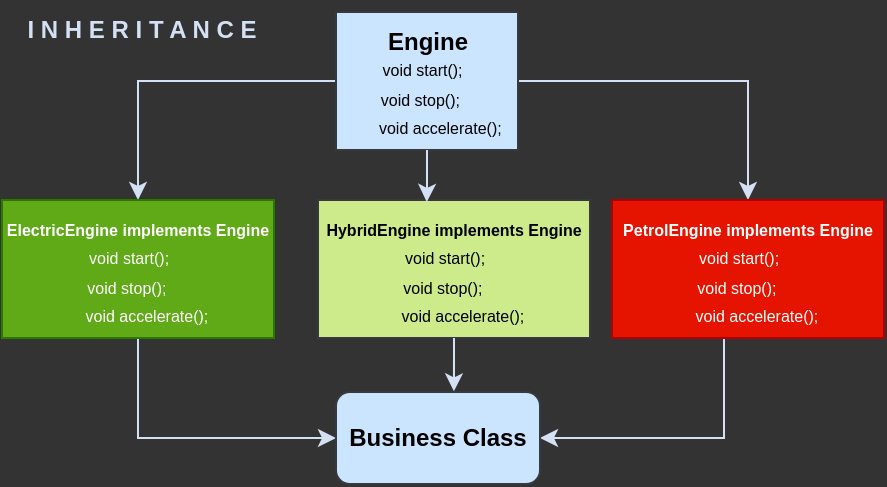 <mxfile version="28.0.6">
  <diagram name="Page-1" id="94bXOTS2WWCiqByaz2MC">
    <mxGraphModel dx="524" dy="278" grid="0" gridSize="10" guides="1" tooltips="1" connect="1" arrows="1" fold="1" page="1" pageScale="1" pageWidth="480" pageHeight="270" background="#333333" math="0" shadow="0">
      <root>
        <mxCell id="0" />
        <mxCell id="1" parent="0" />
        <mxCell id="A6wWkIlvrUM8H3mJnrMB-10" style="edgeStyle=orthogonalEdgeStyle;rounded=0;orthogonalLoop=1;jettySize=auto;html=1;entryX=0.5;entryY=0;entryDx=0;entryDy=0;strokeColor=#D4E1F5;fillColor=#cdeb8b;" edge="1" parent="1" source="A6wWkIlvrUM8H3mJnrMB-3" target="A6wWkIlvrUM8H3mJnrMB-5">
          <mxGeometry relative="1" as="geometry" />
        </mxCell>
        <mxCell id="A6wWkIlvrUM8H3mJnrMB-12" style="edgeStyle=orthogonalEdgeStyle;rounded=0;orthogonalLoop=1;jettySize=auto;html=1;strokeColor=#D4E1F5;" edge="1" parent="1" source="A6wWkIlvrUM8H3mJnrMB-3" target="A6wWkIlvrUM8H3mJnrMB-8">
          <mxGeometry relative="1" as="geometry" />
        </mxCell>
        <mxCell id="A6wWkIlvrUM8H3mJnrMB-3" value="&lt;div&gt;&lt;font style=&quot;font-size: 8px;&quot;&gt;&lt;br&gt;&amp;nbsp; &amp;nbsp; &amp;nbsp; &amp;nbsp; void start();&amp;nbsp; &amp;nbsp; &amp;nbsp; &amp;nbsp; &amp;nbsp;&amp;nbsp;&lt;/font&gt;&lt;/div&gt;&lt;div&gt;&lt;font style=&quot;font-size: 8px;&quot;&gt;&amp;nbsp; &amp;nbsp; &amp;nbsp; &amp;nbsp; &amp;nbsp;void stop();&amp;nbsp; &amp;nbsp; &amp;nbsp; &amp;nbsp; &amp;nbsp; &amp;nbsp;&amp;nbsp;&lt;br&gt;&lt;/font&gt;&lt;span style=&quot;font-size: 8px; background-color: transparent; color: light-dark(rgb(0, 0, 0), rgb(255, 255, 255));&quot;&gt;&amp;nbsp; &amp;nbsp; &amp;nbsp; void accelerate();&lt;/span&gt;&lt;/div&gt;" style="rounded=0;whiteSpace=wrap;html=1;fillColor=#cce5ff;strokeColor=#36393d;" vertex="1" parent="1">
          <mxGeometry x="199" y="21" width="91" height="69" as="geometry" />
        </mxCell>
        <mxCell id="A6wWkIlvrUM8H3mJnrMB-4" value="&lt;b&gt;&lt;font style=&quot;color: rgb(0, 0, 0);&quot;&gt;&amp;nbsp; Engine&amp;nbsp;&amp;nbsp;&lt;/font&gt;&lt;/b&gt;" style="text;html=1;align=center;verticalAlign=middle;whiteSpace=wrap;rounded=0;" vertex="1" parent="1">
          <mxGeometry x="189.5" y="21" width="110" height="30" as="geometry" />
        </mxCell>
        <mxCell id="A6wWkIlvrUM8H3mJnrMB-14" style="edgeStyle=orthogonalEdgeStyle;rounded=0;orthogonalLoop=1;jettySize=auto;html=1;strokeColor=#D4E1F5;" edge="1" parent="1" source="A6wWkIlvrUM8H3mJnrMB-5" target="A6wWkIlvrUM8H3mJnrMB-9">
          <mxGeometry relative="1" as="geometry">
            <Array as="points">
              <mxPoint x="100" y="234" />
            </Array>
          </mxGeometry>
        </mxCell>
        <mxCell id="A6wWkIlvrUM8H3mJnrMB-5" value="&lt;div&gt;&lt;font style=&quot;font-size: 8px; color: rgb(255, 255, 255);&quot;&gt;&lt;b&gt;ElectricEngine implements Engine&lt;/b&gt;&lt;br&gt;&amp;nbsp; &amp;nbsp; &amp;nbsp; &amp;nbsp; void start();&amp;nbsp; &amp;nbsp; &amp;nbsp; &amp;nbsp; &amp;nbsp; &amp;nbsp;&amp;nbsp;&lt;/font&gt;&lt;/div&gt;&lt;div&gt;&lt;font style=&quot;color: rgb(255, 255, 255);&quot;&gt;&lt;font style=&quot;font-size: 8px;&quot;&gt;&amp;nbsp; &amp;nbsp; &amp;nbsp; &amp;nbsp; &amp;nbsp;void stop();&amp;nbsp; &amp;nbsp; &amp;nbsp; &amp;nbsp; &amp;nbsp; &amp;nbsp; &amp;nbsp;&amp;nbsp;&lt;br&gt;&lt;/font&gt;&lt;span style=&quot;font-size: 8px; background-color: transparent;&quot;&gt;&amp;nbsp; &amp;nbsp; &amp;nbsp; void accelerate();&amp;nbsp;&amp;nbsp;&lt;/span&gt;&lt;/font&gt;&lt;/div&gt;" style="rounded=0;whiteSpace=wrap;html=1;fillColor=#60a917;strokeColor=#2D7600;fontColor=#ffffff;" vertex="1" parent="1">
          <mxGeometry x="32" y="115" width="136" height="69" as="geometry" />
        </mxCell>
        <mxCell id="A6wWkIlvrUM8H3mJnrMB-7" value="&lt;div&gt;&lt;font style=&quot;font-size: 8px; color: rgb(0, 0, 0);&quot;&gt;&lt;b style=&quot;&quot;&gt;HybridEngine implements Engine&lt;/b&gt;&lt;br&gt;&amp;nbsp; &amp;nbsp; &amp;nbsp; &amp;nbsp; void start();&amp;nbsp; &amp;nbsp; &amp;nbsp; &amp;nbsp; &amp;nbsp; &amp;nbsp;&amp;nbsp;&lt;/font&gt;&lt;/div&gt;&lt;div&gt;&lt;font&gt;&lt;font style=&quot;font-size: 8px; color: rgb(0, 0, 0);&quot;&gt;&amp;nbsp; &amp;nbsp; &amp;nbsp; &amp;nbsp; &amp;nbsp;void stop();&amp;nbsp; &amp;nbsp; &amp;nbsp; &amp;nbsp; &amp;nbsp; &amp;nbsp; &amp;nbsp;&amp;nbsp;&lt;br&gt;&lt;/font&gt;&lt;span style=&quot;font-size: 8px; background-color: transparent;&quot;&gt;&lt;font style=&quot;color: rgb(0, 0, 0);&quot;&gt;&amp;nbsp; &amp;nbsp; &amp;nbsp; void accelerate();&amp;nbsp;&amp;nbsp;&lt;/font&gt;&lt;/span&gt;&lt;/font&gt;&lt;/div&gt;" style="rounded=0;whiteSpace=wrap;html=1;fillColor=#cdeb8b;strokeColor=#36393d;" vertex="1" parent="1">
          <mxGeometry x="190" y="115" width="136" height="69" as="geometry" />
        </mxCell>
        <mxCell id="A6wWkIlvrUM8H3mJnrMB-18" style="edgeStyle=orthogonalEdgeStyle;rounded=0;orthogonalLoop=1;jettySize=auto;html=1;entryX=1;entryY=0.5;entryDx=0;entryDy=0;strokeColor=#D4E1F5;" edge="1" parent="1" source="A6wWkIlvrUM8H3mJnrMB-8" target="A6wWkIlvrUM8H3mJnrMB-9">
          <mxGeometry relative="1" as="geometry">
            <Array as="points">
              <mxPoint x="393" y="234" />
            </Array>
          </mxGeometry>
        </mxCell>
        <mxCell id="A6wWkIlvrUM8H3mJnrMB-8" value="&lt;div&gt;&lt;font style=&quot;font-size: 8px; color: rgb(255, 255, 255);&quot;&gt;&lt;b&gt;PetrolEngine implements Engine&lt;/b&gt;&lt;br&gt;&amp;nbsp; &amp;nbsp; &amp;nbsp; &amp;nbsp; void start();&amp;nbsp; &amp;nbsp; &amp;nbsp; &amp;nbsp; &amp;nbsp; &amp;nbsp;&amp;nbsp;&lt;/font&gt;&lt;/div&gt;&lt;div&gt;&lt;font style=&quot;color: rgb(255, 255, 255);&quot;&gt;&lt;font style=&quot;font-size: 8px;&quot;&gt;&amp;nbsp; &amp;nbsp; &amp;nbsp; &amp;nbsp; &amp;nbsp;void stop();&amp;nbsp; &amp;nbsp; &amp;nbsp; &amp;nbsp; &amp;nbsp; &amp;nbsp; &amp;nbsp;&amp;nbsp;&lt;br&gt;&lt;/font&gt;&lt;span style=&quot;font-size: 8px; background-color: transparent;&quot;&gt;&amp;nbsp; &amp;nbsp; &amp;nbsp; void accelerate();&amp;nbsp;&amp;nbsp;&lt;/span&gt;&lt;/font&gt;&lt;/div&gt;" style="rounded=0;whiteSpace=wrap;html=1;fillColor=#e51400;strokeColor=#B20000;fontColor=#ffffff;" vertex="1" parent="1">
          <mxGeometry x="337" y="115" width="136" height="69" as="geometry" />
        </mxCell>
        <mxCell id="A6wWkIlvrUM8H3mJnrMB-9" value="&lt;b&gt;Business Class&lt;/b&gt;" style="rounded=1;whiteSpace=wrap;html=1;fillColor=#cce5ff;strokeColor=#36393d;" vertex="1" parent="1">
          <mxGeometry x="199" y="211" width="102" height="46" as="geometry" />
        </mxCell>
        <mxCell id="A6wWkIlvrUM8H3mJnrMB-11" style="edgeStyle=orthogonalEdgeStyle;rounded=0;orthogonalLoop=1;jettySize=auto;html=1;entryX=0.4;entryY=0.014;entryDx=0;entryDy=0;entryPerimeter=0;fillColor=#cce5ff;strokeColor=#D4E1F5;" edge="1" parent="1" source="A6wWkIlvrUM8H3mJnrMB-3" target="A6wWkIlvrUM8H3mJnrMB-7">
          <mxGeometry relative="1" as="geometry" />
        </mxCell>
        <mxCell id="A6wWkIlvrUM8H3mJnrMB-17" style="edgeStyle=orthogonalEdgeStyle;rounded=0;orthogonalLoop=1;jettySize=auto;html=1;entryX=0.578;entryY=-0.007;entryDx=0;entryDy=0;entryPerimeter=0;strokeColor=#D4E1F5;" edge="1" parent="1" source="A6wWkIlvrUM8H3mJnrMB-7" target="A6wWkIlvrUM8H3mJnrMB-9">
          <mxGeometry relative="1" as="geometry" />
        </mxCell>
        <mxCell id="A6wWkIlvrUM8H3mJnrMB-19" value="&lt;font style=&quot;color: rgb(212, 225, 245);&quot;&gt;&lt;b&gt;I N H E R I T A N C E&lt;/b&gt;&lt;/font&gt;" style="text;html=1;align=center;verticalAlign=middle;whiteSpace=wrap;rounded=0;" vertex="1" parent="1">
          <mxGeometry x="37" y="15" width="130" height="30" as="geometry" />
        </mxCell>
      </root>
    </mxGraphModel>
  </diagram>
</mxfile>
